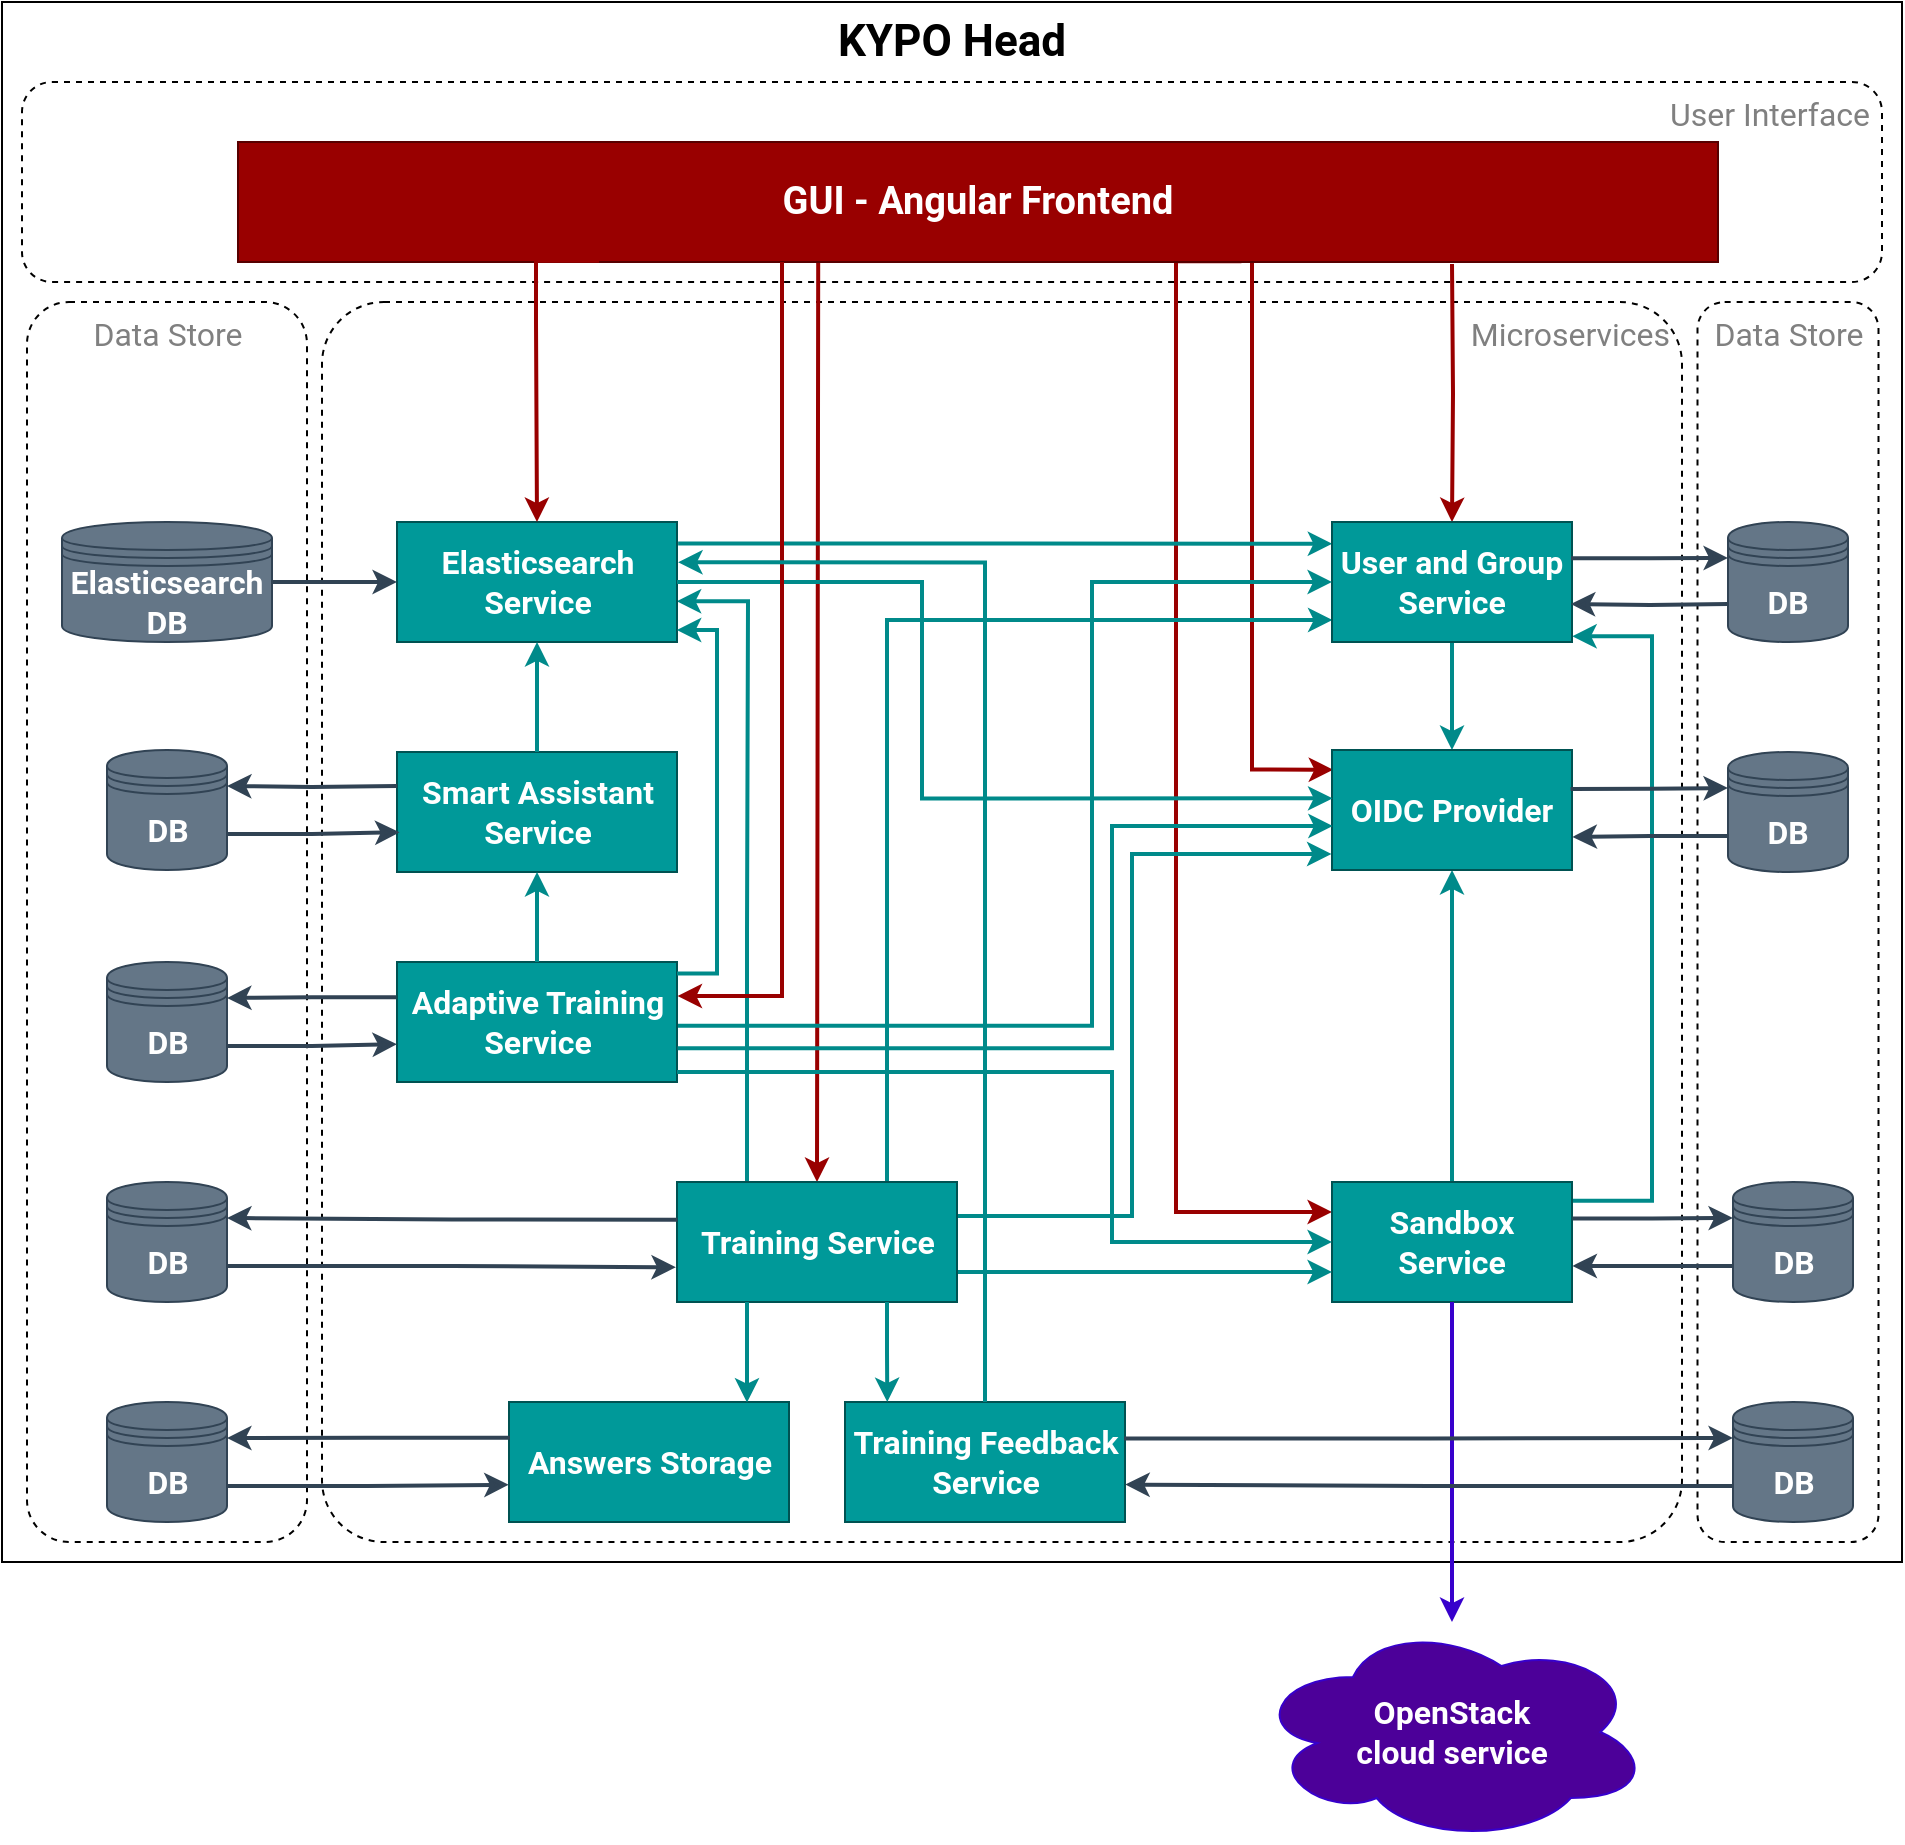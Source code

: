 <mxfile version="15.7.1" type="google"><diagram id="6GXpAA8u6eJJB43v19a7" name="Page-1"><mxGraphModel dx="2370" dy="1432" grid="1" gridSize="10" guides="1" tooltips="1" connect="1" arrows="1" fold="1" page="1" pageScale="1" pageWidth="950" pageHeight="925" math="0" shadow="0"><root><mxCell id="0"/><mxCell id="1" parent="0"/><mxCell id="GRz-62iY1x6O42hcG60q-57" value="&lt;div style=&quot;font-size: 22px&quot; align=&quot;center&quot;&gt;&lt;font data-font-src=&quot;https://fonts.googleapis.com/css?family=Roboto&quot; style=&quot;font-size: 22px&quot; face=&quot;Roboto&quot;&gt;&lt;b&gt;&lt;font style=&quot;font-size: 22px&quot;&gt;KYPO Head&lt;/font&gt;&lt;/b&gt;&lt;/font&gt;&lt;/div&gt;" style="rounded=0;whiteSpace=wrap;html=1;fontSize=14;verticalAlign=top;align=center;" parent="1" vertex="1"><mxGeometry width="950" height="780" as="geometry"/></mxCell><mxCell id="GRz-62iY1x6O42hcG60q-63" value="&lt;font data-font-src=&quot;https://fonts.googleapis.com/css?family=Roboto&quot; style=&quot;font-size: 16px&quot; face=&quot;Roboto&quot;&gt;Microservices&amp;nbsp; &lt;br&gt;&lt;/font&gt;" style="rounded=1;whiteSpace=wrap;html=1;fontSize=14;align=right;dashed=1;verticalAlign=top;fontColor=#808080;perimeterSpacing=0;arcSize=5;" parent="1" vertex="1"><mxGeometry x="160" y="150" width="680" height="620" as="geometry"/></mxCell><mxCell id="GRz-62iY1x6O42hcG60q-59" value="&lt;font data-font-src=&quot;https://fonts.googleapis.com/css?family=Roboto&quot; style=&quot;font-size: 16px&quot; face=&quot;Roboto&quot;&gt;&lt;font style=&quot;font-size: 16px&quot;&gt;User Interface&amp;nbsp; &lt;br&gt;&lt;/font&gt;&lt;/font&gt;" style="rounded=1;whiteSpace=wrap;html=1;dashed=1;fontSize=14;align=right;verticalAlign=top;fontColor=#808080;" parent="1" vertex="1"><mxGeometry x="10" y="40" width="930" height="100" as="geometry"/></mxCell><mxCell id="GRz-62iY1x6O42hcG60q-30" style="rounded=0;orthogonalLoop=1;jettySize=auto;html=1;entryX=0.005;entryY=0.164;entryDx=0;entryDy=0;strokeWidth=2;edgeStyle=orthogonalEdgeStyle;strokeColor=#990000;exitX=0.73;exitY=0.99;exitDx=0;exitDy=0;exitPerimeter=0;entryPerimeter=0;" parent="1" source="GRz-62iY1x6O42hcG60q-1" target="GRz-62iY1x6O42hcG60q-5" edge="1"><mxGeometry relative="1" as="geometry"><mxPoint x="555" y="350" as="sourcePoint"/><Array as="points"><mxPoint x="625" y="384"/></Array></mxGeometry></mxCell><mxCell id="GRz-62iY1x6O42hcG60q-43" style="rounded=0;orthogonalLoop=1;jettySize=auto;html=1;strokeWidth=2;entryX=0.5;entryY=0;entryDx=0;entryDy=0;edgeStyle=orthogonalEdgeStyle;strokeColor=#990000;exitX=0.392;exitY=0.987;exitDx=0;exitDy=0;exitPerimeter=0;" parent="1" source="GRz-62iY1x6O42hcG60q-1" target="GRz-62iY1x6O42hcG60q-4" edge="1"><mxGeometry relative="1" as="geometry"><mxPoint x="285" y="450" as="targetPoint"/><Array as="points"><mxPoint x="408" y="131"/><mxPoint x="408" y="131"/></Array><mxPoint x="255" y="131" as="sourcePoint"/></mxGeometry></mxCell><mxCell id="GRz-62iY1x6O42hcG60q-44" style="rounded=0;orthogonalLoop=1;jettySize=auto;html=1;entryX=0.5;entryY=0;entryDx=0;entryDy=0;strokeWidth=2;edgeStyle=orthogonalEdgeStyle;strokeColor=#990000;" parent="1" target="GRz-62iY1x6O42hcG60q-3" edge="1"><mxGeometry relative="1" as="geometry"><mxPoint x="725" y="131" as="sourcePoint"/><Array as="points"/></mxGeometry></mxCell><mxCell id="GRz-62iY1x6O42hcG60q-45" style="rounded=0;orthogonalLoop=1;jettySize=auto;html=1;exitX=0.678;exitY=0.993;exitDx=0;exitDy=0;entryX=0;entryY=0.25;entryDx=0;entryDy=0;strokeWidth=2;edgeStyle=orthogonalEdgeStyle;strokeColor=#990000;exitPerimeter=0;" parent="1" source="GRz-62iY1x6O42hcG60q-1" target="GRz-62iY1x6O42hcG60q-2" edge="1"><mxGeometry relative="1" as="geometry"><Array as="points"><mxPoint x="587" y="605"/></Array></mxGeometry></mxCell><mxCell id="GRz-62iY1x6O42hcG60q-1" value="&lt;font style=&quot;font-size: 19px&quot; data-font-src=&quot;https://fonts.googleapis.com/css?family=Roboto&quot; face=&quot;Roboto&quot;&gt;GUI - Angular Frontend&lt;/font&gt;" style="rounded=0;whiteSpace=wrap;html=1;fontColor=#ffffff;fontStyle=1;fontSize=14;fillColor=#990000;strokeColor=#570000;" parent="1" vertex="1"><mxGeometry x="118" y="70" width="740" height="60" as="geometry"/></mxCell><mxCell id="GRz-62iY1x6O42hcG60q-35" style="rounded=0;orthogonalLoop=1;jettySize=auto;html=1;entryX=0.5;entryY=1;entryDx=0;entryDy=0;fillColor=#f8cecc;strokeWidth=2;edgeStyle=orthogonalEdgeStyle;exitX=0.5;exitY=0;exitDx=0;exitDy=0;strokeColor=#008A8A;" parent="1" source="GRz-62iY1x6O42hcG60q-2" target="GRz-62iY1x6O42hcG60q-5" edge="1"><mxGeometry relative="1" as="geometry"><mxPoint x="645" y="540" as="sourcePoint"/></mxGeometry></mxCell><mxCell id="GRz-62iY1x6O42hcG60q-39" style="rounded=0;orthogonalLoop=1;jettySize=auto;html=1;exitX=0.992;exitY=0.156;exitDx=0;exitDy=0;entryX=1.001;entryY=0.952;entryDx=0;entryDy=0;fillColor=#f8cecc;strokeWidth=2;edgeStyle=orthogonalEdgeStyle;strokeColor=#008A8A;entryPerimeter=0;exitPerimeter=0;" parent="1" source="GRz-62iY1x6O42hcG60q-2" target="GRz-62iY1x6O42hcG60q-3" edge="1"><mxGeometry relative="1" as="geometry"><Array as="points"><mxPoint x="825" y="599"/><mxPoint x="825" y="317"/></Array></mxGeometry></mxCell><mxCell id="GRz-62iY1x6O42hcG60q-2" value="&lt;div style=&quot;font-size: 16px&quot;&gt;&lt;font data-font-src=&quot;https://fonts.googleapis.com/css?family=Roboto&quot; style=&quot;font-size: 16px&quot; face=&quot;Roboto&quot;&gt;Sandbox Service &lt;br&gt;&lt;/font&gt;&lt;/div&gt;" style="rounded=0;whiteSpace=wrap;html=1;fontColor=#ffffff;fillColor=#009999;strokeColor=#005252;fontStyle=1;fontSize=14;" parent="1" vertex="1"><mxGeometry x="665" y="590" width="120" height="60" as="geometry"/></mxCell><mxCell id="GRz-62iY1x6O42hcG60q-32" style="rounded=0;orthogonalLoop=1;jettySize=auto;html=1;entryX=0.5;entryY=0;entryDx=0;entryDy=0;fillColor=#dae8fc;strokeWidth=2;edgeStyle=orthogonalEdgeStyle;exitX=0.5;exitY=1;exitDx=0;exitDy=0;strokeColor=#008A8A;" parent="1" source="GRz-62iY1x6O42hcG60q-3" target="GRz-62iY1x6O42hcG60q-5" edge="1"><mxGeometry relative="1" as="geometry"/></mxCell><mxCell id="GRz-62iY1x6O42hcG60q-33" style="rounded=0;orthogonalLoop=1;jettySize=auto;html=1;exitX=1;exitY=0.25;exitDx=0;exitDy=0;fillColor=#d5e8d4;strokeWidth=2;strokeColor=#008A8A;edgeStyle=orthogonalEdgeStyle;entryX=-0.002;entryY=0.833;entryDx=0;entryDy=0;entryPerimeter=0;" parent="1" edge="1"><mxGeometry relative="1" as="geometry"><mxPoint x="422.5" y="607.02" as="sourcePoint"/><mxPoint x="664.76" y="426" as="targetPoint"/><Array as="points"><mxPoint x="565" y="607.02"/><mxPoint x="565" y="426.02"/></Array></mxGeometry></mxCell><mxCell id="GRz-62iY1x6O42hcG60q-38" style="rounded=0;orthogonalLoop=1;jettySize=auto;html=1;exitX=0.75;exitY=0;exitDx=0;exitDy=0;entryX=0.002;entryY=0.817;entryDx=0;entryDy=0;fillColor=#d5e8d4;strokeWidth=2;strokeColor=#008A8A;edgeStyle=orthogonalEdgeStyle;entryPerimeter=0;" parent="1" source="GRz-62iY1x6O42hcG60q-4" target="GRz-62iY1x6O42hcG60q-3" edge="1"><mxGeometry relative="1" as="geometry"><mxPoint x="325" y="610" as="targetPoint"/></mxGeometry></mxCell><mxCell id="HkynMAGGxjr7ppfD1NHc-2" style="rounded=0;orthogonalLoop=1;jettySize=auto;html=1;exitX=1;exitY=0.75;exitDx=0;exitDy=0;strokeWidth=2;strokeColor=#008A8A;entryX=0;entryY=0.75;entryDx=0;entryDy=0;edgeStyle=orthogonalEdgeStyle;" parent="1" source="GRz-62iY1x6O42hcG60q-4" target="GRz-62iY1x6O42hcG60q-2" edge="1"><mxGeometry relative="1" as="geometry"><mxPoint x="665" y="580" as="targetPoint"/></mxGeometry></mxCell><mxCell id="HkynMAGGxjr7ppfD1NHc-4" style="edgeStyle=orthogonalEdgeStyle;rounded=0;orthogonalLoop=1;jettySize=auto;html=1;exitX=0.25;exitY=0;exitDx=0;exitDy=0;entryX=0.999;entryY=0.66;entryDx=0;entryDy=0;strokeColor=#008A8A;strokeWidth=2;entryPerimeter=0;" parent="1" source="GRz-62iY1x6O42hcG60q-4" target="GRz-62iY1x6O42hcG60q-8" edge="1"><mxGeometry relative="1" as="geometry"><Array as="points"><mxPoint x="373" y="465"/><mxPoint x="373" y="300"/></Array></mxGeometry></mxCell><mxCell id="GRz-62iY1x6O42hcG60q-4" value="&lt;font data-font-src=&quot;https://fonts.googleapis.com/css?family=Roboto&quot; style=&quot;font-size: 16px&quot; face=&quot;Roboto&quot;&gt;Training Service&lt;/font&gt;" style="rounded=0;whiteSpace=wrap;html=1;fontColor=#ffffff;fillColor=#009999;strokeColor=#005252;fontStyle=1;fontSize=14;" parent="1" vertex="1"><mxGeometry x="337.5" y="590" width="140" height="60" as="geometry"/></mxCell><mxCell id="GRz-62iY1x6O42hcG60q-5" value="&lt;font style=&quot;font-size: 16px&quot;&gt;&lt;b&gt;&lt;font data-font-src=&quot;https://fonts.googleapis.com/css?family=Roboto&quot; style=&quot;font-size: 16px&quot; face=&quot;Roboto&quot;&gt;OIDC Provider&lt;/font&gt;&lt;/b&gt;&lt;/font&gt;" style="rounded=0;whiteSpace=wrap;html=1;fontColor=#ffffff;fillColor=#009999;strokeColor=#005252;fontStyle=1;fontSize=14;" parent="1" vertex="1"><mxGeometry x="665" y="374" width="120" height="60" as="geometry"/></mxCell><mxCell id="GRz-62iY1x6O42hcG60q-6" value="&lt;font data-font-src=&quot;https://fonts.googleapis.com/css?family=Roboto&quot; style=&quot;font-size: 16px&quot; face=&quot;Roboto&quot;&gt;OpenStack &lt;br&gt;cloud service&lt;/font&gt;" style="ellipse;shape=cloud;whiteSpace=wrap;html=1;strokeColor=#3700CC;fontColor=#ffffff;fillColor=#4C0099;fontStyle=1;fontSize=14;" parent="1" vertex="1"><mxGeometry x="626" y="810" width="198" height="110" as="geometry"/></mxCell><mxCell id="GRz-62iY1x6O42hcG60q-37" style="rounded=0;orthogonalLoop=1;jettySize=auto;html=1;exitX=1.004;exitY=0.179;exitDx=0;exitDy=0;entryX=0.001;entryY=0.182;entryDx=0;entryDy=0;fillColor=#e1d5e7;strokeWidth=2;edgeStyle=orthogonalEdgeStyle;strokeColor=#008A8A;exitPerimeter=0;entryPerimeter=0;" parent="1" source="GRz-62iY1x6O42hcG60q-8" target="GRz-62iY1x6O42hcG60q-3" edge="1"><mxGeometry relative="1" as="geometry"><Array as="points"/></mxGeometry></mxCell><mxCell id="GRz-62iY1x6O42hcG60q-8" value="&lt;font data-font-src=&quot;https://fonts.googleapis.com/css?family=Roboto&quot; style=&quot;font-size: 16px&quot; face=&quot;Roboto&quot;&gt;Elasticsearch Service&lt;/font&gt;" style="rounded=0;whiteSpace=wrap;html=1;fontColor=#ffffff;fillColor=#009999;strokeColor=#005252;fontStyle=1;fontSize=14;" parent="1" vertex="1"><mxGeometry x="197.5" y="260" width="140" height="60" as="geometry"/></mxCell><mxCell id="GRz-62iY1x6O42hcG60q-40" style="rounded=0;orthogonalLoop=1;jettySize=auto;html=1;entryX=0.5;entryY=0;entryDx=0;entryDy=0;strokeWidth=2;edgeStyle=orthogonalEdgeStyle;strokeColor=#990000;exitX=0.244;exitY=0.99;exitDx=0;exitDy=0;exitPerimeter=0;" parent="1" source="GRz-62iY1x6O42hcG60q-1" target="GRz-62iY1x6O42hcG60q-8" edge="1"><mxGeometry relative="1" as="geometry"><Array as="points"><mxPoint x="267" y="129"/><mxPoint x="267" y="160"/><mxPoint x="268" y="160"/></Array><mxPoint x="213" y="131" as="sourcePoint"/></mxGeometry></mxCell><mxCell id="GRz-62iY1x6O42hcG60q-3" value="&lt;div style=&quot;font-size: 16px&quot;&gt;&lt;font style=&quot;font-size: 16px&quot;&gt;&lt;b&gt;&lt;font data-font-src=&quot;https://fonts.googleapis.com/css?family=Roboto&quot; style=&quot;font-size: 16px&quot; face=&quot;Roboto&quot;&gt;User and Group Service&lt;/font&gt;&lt;/b&gt;&lt;/font&gt;&lt;/div&gt;" style="rounded=0;whiteSpace=wrap;html=1;fontColor=#ffffff;fillColor=#009999;strokeColor=#005252;fontStyle=1;fontSize=14;" parent="1" vertex="1"><mxGeometry x="665" y="260" width="120" height="60" as="geometry"/></mxCell><mxCell id="HkynMAGGxjr7ppfD1NHc-1" style="rounded=0;orthogonalLoop=1;jettySize=auto;html=1;entryX=0.002;entryY=0.403;entryDx=0;entryDy=0;fillColor=#e1d5e7;strokeWidth=2;exitX=1;exitY=0.5;exitDx=0;exitDy=0;strokeColor=#008A8A;edgeStyle=orthogonalEdgeStyle;entryPerimeter=0;" parent="1" source="GRz-62iY1x6O42hcG60q-8" target="GRz-62iY1x6O42hcG60q-5" edge="1"><mxGeometry relative="1" as="geometry"><mxPoint x="95" y="580" as="sourcePoint"/><Array as="points"><mxPoint x="460" y="290"/><mxPoint x="460" y="398"/></Array><mxPoint x="475" y="455" as="targetPoint"/></mxGeometry></mxCell><mxCell id="3AxKkG51yUil5tkU_K0N-11" style="rounded=0;orthogonalLoop=1;jettySize=auto;html=1;exitX=1.001;exitY=0.481;exitDx=0;exitDy=0;entryX=0;entryY=0.5;entryDx=0;entryDy=0;strokeColor=#008A8A;strokeWidth=2;edgeStyle=orthogonalEdgeStyle;exitPerimeter=0;" parent="1" target="GRz-62iY1x6O42hcG60q-3" edge="1"><mxGeometry relative="1" as="geometry"><mxPoint x="283.0" y="511.86" as="sourcePoint"/><mxPoint x="665.36" y="293.0" as="targetPoint"/><Array as="points"><mxPoint x="545" y="512"/><mxPoint x="545" y="290"/></Array></mxGeometry></mxCell><mxCell id="3AxKkG51yUil5tkU_K0N-1" value="&lt;font data-font-src=&quot;https://fonts.googleapis.com/css?family=Roboto&quot; style=&quot;font-size: 16px&quot; face=&quot;Roboto&quot;&gt;Adaptive Training Service&lt;/font&gt;" style="rounded=0;whiteSpace=wrap;html=1;fontColor=#ffffff;fillColor=#009999;strokeColor=#005252;fontStyle=1;fontSize=14;" parent="1" vertex="1"><mxGeometry x="197.5" y="480" width="140" height="60" as="geometry"/></mxCell><mxCell id="3AxKkG51yUil5tkU_K0N-2" value="&lt;font data-font-src=&quot;https://fonts.googleapis.com/css?family=Roboto&quot; style=&quot;font-size: 16px&quot; face=&quot;Roboto&quot;&gt;Smart Assistant Service&lt;/font&gt;" style="rounded=0;whiteSpace=wrap;html=1;fontColor=#ffffff;fillColor=#009999;strokeColor=#005252;fontStyle=1;fontSize=14;" parent="1" vertex="1"><mxGeometry x="197.5" y="375" width="140" height="60" as="geometry"/></mxCell><mxCell id="3AxKkG51yUil5tkU_K0N-12" style="rounded=0;orthogonalLoop=1;jettySize=auto;html=1;exitX=1;exitY=0.917;exitDx=0;exitDy=0;strokeColor=#008A8A;strokeWidth=2;entryX=0;entryY=0.5;entryDx=0;entryDy=0;exitPerimeter=0;edgeStyle=orthogonalEdgeStyle;" parent="1" source="3AxKkG51yUil5tkU_K0N-1" target="GRz-62iY1x6O42hcG60q-2" edge="1"><mxGeometry relative="1" as="geometry"><mxPoint x="215" y="525" as="sourcePoint"/><mxPoint x="666" y="610" as="targetPoint"/><Array as="points"><mxPoint x="555" y="535"/><mxPoint x="555" y="620"/></Array></mxGeometry></mxCell><mxCell id="3AxKkG51yUil5tkU_K0N-13" style="edgeStyle=orthogonalEdgeStyle;rounded=0;orthogonalLoop=1;jettySize=auto;html=1;entryX=0.5;entryY=1;entryDx=0;entryDy=0;strokeColor=#008A8A;strokeWidth=2;exitX=0.5;exitY=0;exitDx=0;exitDy=0;" parent="1" source="3AxKkG51yUil5tkU_K0N-1" target="3AxKkG51yUil5tkU_K0N-2" edge="1"><mxGeometry relative="1" as="geometry"><mxPoint x="262.5" y="480" as="sourcePoint"/><mxPoint x="274.5" y="511" as="targetPoint"/></mxGeometry></mxCell><mxCell id="3AxKkG51yUil5tkU_K0N-14" style="edgeStyle=orthogonalEdgeStyle;rounded=0;orthogonalLoop=1;jettySize=auto;html=1;exitX=1;exitY=0.095;exitDx=0;exitDy=0;strokeColor=#008A8A;strokeWidth=2;entryX=0.999;entryY=0.892;entryDx=0;entryDy=0;entryPerimeter=0;exitPerimeter=0;" parent="1" source="3AxKkG51yUil5tkU_K0N-1" target="GRz-62iY1x6O42hcG60q-8" edge="1"><mxGeometry relative="1" as="geometry"><mxPoint x="424.5" y="496" as="sourcePoint"/><mxPoint x="322.5" y="330" as="targetPoint"/><Array as="points"><mxPoint x="357.5" y="486"/><mxPoint x="357.5" y="314"/><mxPoint x="337.5" y="314"/></Array></mxGeometry></mxCell><mxCell id="3AxKkG51yUil5tkU_K0N-15" value="&lt;font data-font-src=&quot;https://fonts.googleapis.com/css?family=Roboto&quot; style=&quot;font-size: 16px&quot; face=&quot;Roboto&quot;&gt;Data Store&lt;/font&gt;" style="rounded=1;whiteSpace=wrap;html=1;dashed=1;fontSize=14;align=center;verticalAlign=top;fontColor=#808080;arcSize=15;" parent="1" vertex="1"><mxGeometry x="847.75" y="150" width="90.5" height="620" as="geometry"/></mxCell><mxCell id="GRz-62iY1x6O42hcG60q-15" value="&lt;font data-font-src=&quot;https://fonts.googleapis.com/css?family=Roboto&quot; style=&quot;font-size: 16px&quot; face=&quot;Roboto&quot;&gt;DB&lt;/font&gt;" style="shape=datastore;whiteSpace=wrap;html=1;fillColor=#647687;strokeColor=#314354;fontColor=#ffffff;fontStyle=1;fontSize=14;" parent="1" vertex="1"><mxGeometry x="865.5" y="590" width="60" height="60" as="geometry"/></mxCell><mxCell id="GRz-62iY1x6O42hcG60q-20" style="edgeStyle=orthogonalEdgeStyle;rounded=0;orthogonalLoop=1;jettySize=auto;html=1;fillColor=#f8cecc;strokeWidth=2;entryX=0;entryY=0.3;entryDx=0;entryDy=0;strokeColor=#314354;exitX=1.002;exitY=0.304;exitDx=0;exitDy=0;exitPerimeter=0;" parent="1" source="GRz-62iY1x6O42hcG60q-2" target="GRz-62iY1x6O42hcG60q-15" edge="1"><mxGeometry relative="1" as="geometry"><mxPoint x="784" y="523" as="sourcePoint"/><mxPoint x="695" y="709" as="targetPoint"/></mxGeometry></mxCell><mxCell id="GRz-62iY1x6O42hcG60q-49" style="edgeStyle=orthogonalEdgeStyle;rounded=0;orthogonalLoop=1;jettySize=auto;html=1;entryX=1.002;entryY=0.699;entryDx=0;entryDy=0;fillColor=#f8cecc;strokeWidth=2;entryPerimeter=0;strokeColor=#314354;exitX=0;exitY=0.7;exitDx=0;exitDy=0;" parent="1" source="GRz-62iY1x6O42hcG60q-15" target="GRz-62iY1x6O42hcG60q-2" edge="1"><mxGeometry relative="1" as="geometry"><mxPoint x="690" y="721" as="sourcePoint"/><mxPoint x="704.98" y="480.72" as="targetPoint"/></mxGeometry></mxCell><mxCell id="GRz-62iY1x6O42hcG60q-18" value="&lt;font data-font-src=&quot;https://fonts.googleapis.com/css?family=Roboto&quot; style=&quot;font-size: 16px&quot; face=&quot;Roboto&quot;&gt;DB&lt;/font&gt;" style="shape=datastore;whiteSpace=wrap;html=1;fillColor=#647687;strokeColor=#314354;fontColor=#ffffff;fontStyle=1;fontSize=14;" parent="1" vertex="1"><mxGeometry x="863" y="375" width="60" height="60" as="geometry"/></mxCell><mxCell id="GRz-62iY1x6O42hcG60q-29" style="edgeStyle=orthogonalEdgeStyle;rounded=0;orthogonalLoop=1;jettySize=auto;html=1;fillColor=#fff2cc;strokeWidth=2;entryX=0;entryY=0.3;entryDx=0;entryDy=0;strokeColor=#314354;exitX=0.994;exitY=0.324;exitDx=0;exitDy=0;exitPerimeter=0;" parent="1" source="GRz-62iY1x6O42hcG60q-5" target="GRz-62iY1x6O42hcG60q-18" edge="1"><mxGeometry relative="1" as="geometry"><mxPoint x="545" y="440" as="sourcePoint"/></mxGeometry></mxCell><mxCell id="GRz-62iY1x6O42hcG60q-46" style="edgeStyle=orthogonalEdgeStyle;rounded=0;orthogonalLoop=1;jettySize=auto;html=1;exitX=0;exitY=0.7;exitDx=0;exitDy=0;entryX=1.002;entryY=0.724;entryDx=0;entryDy=0;strokeWidth=2;fillColor=#fff2cc;strokeColor=#314354;entryPerimeter=0;" parent="1" source="GRz-62iY1x6O42hcG60q-18" target="GRz-62iY1x6O42hcG60q-5" edge="1"><mxGeometry relative="1" as="geometry"/></mxCell><mxCell id="3AxKkG51yUil5tkU_K0N-16" style="edgeStyle=orthogonalEdgeStyle;rounded=0;orthogonalLoop=1;jettySize=auto;html=1;exitX=0.5;exitY=0;exitDx=0;exitDy=0;entryX=0.5;entryY=1;entryDx=0;entryDy=0;strokeColor=#008A8A;strokeWidth=2;" parent="1" source="3AxKkG51yUil5tkU_K0N-2" target="GRz-62iY1x6O42hcG60q-8" edge="1"><mxGeometry relative="1" as="geometry"><mxPoint x="424.5" y="596" as="sourcePoint"/><mxPoint x="384.5" y="626" as="targetPoint"/></mxGeometry></mxCell><mxCell id="GRz-62iY1x6O42hcG60q-17" value="&lt;font data-font-src=&quot;https://fonts.googleapis.com/css?family=Roboto&quot; style=&quot;font-size: 16px&quot; face=&quot;Roboto&quot;&gt;DB&lt;/font&gt;" style="shape=datastore;whiteSpace=wrap;html=1;fillColor=#647687;strokeColor=#314354;fontColor=#ffffff;fontStyle=1;fontSize=14;" parent="1" vertex="1"><mxGeometry x="863" y="260" width="60" height="60" as="geometry"/></mxCell><mxCell id="GRz-62iY1x6O42hcG60q-50" style="edgeStyle=orthogonalEdgeStyle;rounded=0;orthogonalLoop=1;jettySize=auto;html=1;fillColor=#dae8fc;strokeWidth=2;entryX=0.995;entryY=0.683;entryDx=0;entryDy=0;strokeColor=#314354;entryPerimeter=0;" parent="1" target="GRz-62iY1x6O42hcG60q-3" edge="1"><mxGeometry relative="1" as="geometry"><mxPoint x="863" y="301" as="sourcePoint"/><mxPoint x="335" y="450" as="targetPoint"/></mxGeometry></mxCell><mxCell id="GRz-62iY1x6O42hcG60q-21" style="edgeStyle=orthogonalEdgeStyle;rounded=0;orthogonalLoop=1;jettySize=auto;html=1;exitX=0.996;exitY=0.302;exitDx=0;exitDy=0;fillColor=#dae8fc;strokeWidth=2;entryX=0;entryY=0.3;entryDx=0;entryDy=0;strokeColor=#314354;exitPerimeter=0;" parent="1" source="GRz-62iY1x6O42hcG60q-3" target="GRz-62iY1x6O42hcG60q-17" edge="1"><mxGeometry relative="1" as="geometry"/></mxCell><mxCell id="3AxKkG51yUil5tkU_K0N-17" style="rounded=0;orthogonalLoop=1;jettySize=auto;html=1;exitX=1.002;exitY=0.719;exitDx=0;exitDy=0;strokeColor=#008A8A;strokeWidth=2;entryX=0.003;entryY=0.629;entryDx=0;entryDy=0;edgeStyle=orthogonalEdgeStyle;entryPerimeter=0;exitPerimeter=0;" parent="1" source="3AxKkG51yUil5tkU_K0N-1" target="GRz-62iY1x6O42hcG60q-5" edge="1"><mxGeometry relative="1" as="geometry"><mxPoint x="245" y="635" as="sourcePoint"/><mxPoint x="675" y="634.375" as="targetPoint"/><Array as="points"><mxPoint x="555" y="523"/><mxPoint x="555" y="412"/><mxPoint x="665" y="412"/></Array></mxGeometry></mxCell><mxCell id="3AxKkG51yUil5tkU_K0N-18" value="&lt;div align=&quot;center&quot;&gt;&lt;font data-font-src=&quot;https://fonts.googleapis.com/css?family=Roboto&quot; style=&quot;font-size: 16px&quot; face=&quot;Roboto&quot;&gt;Data Store&lt;/font&gt;&lt;/div&gt;" style="rounded=1;whiteSpace=wrap;html=1;dashed=1;fontSize=14;align=center;verticalAlign=top;fontColor=#808080;arcSize=15;" parent="1" vertex="1"><mxGeometry x="12.5" y="150" width="140" height="620" as="geometry"/></mxCell><mxCell id="HkynMAGGxjr7ppfD1NHc-6" value="&lt;font style=&quot;font-size: 16px&quot; data-font-src=&quot;https://fonts.googleapis.com/css?family=Roboto&quot; face=&quot;Roboto&quot;&gt;Elasticsearch DB&lt;/font&gt;" style="shape=datastore;whiteSpace=wrap;html=1;fillColor=#647687;strokeColor=#314354;fontColor=#ffffff;fontStyle=1;fontSize=14;" parent="1" vertex="1"><mxGeometry x="30" y="260" width="105" height="60" as="geometry"/></mxCell><mxCell id="HkynMAGGxjr7ppfD1NHc-9" style="edgeStyle=orthogonalEdgeStyle;rounded=0;orthogonalLoop=1;jettySize=auto;html=1;exitX=1;exitY=0.5;exitDx=0;exitDy=0;entryX=0;entryY=0.5;entryDx=0;entryDy=0;strokeWidth=2;fontColor=#333333;strokeColor=#314354;" parent="1" source="HkynMAGGxjr7ppfD1NHc-6" target="GRz-62iY1x6O42hcG60q-8" edge="1"><mxGeometry relative="1" as="geometry"/></mxCell><mxCell id="3AxKkG51yUil5tkU_K0N-6" value="&lt;font data-font-src=&quot;https://fonts.googleapis.com/css?family=Roboto&quot; style=&quot;font-size: 16px&quot; face=&quot;Roboto&quot;&gt;DB&lt;/font&gt;" style="shape=datastore;whiteSpace=wrap;html=1;fillColor=#647687;strokeColor=#314354;fontColor=#ffffff;fontStyle=1;fontSize=14;" parent="1" vertex="1"><mxGeometry x="52.5" y="374" width="60" height="60" as="geometry"/></mxCell><mxCell id="3AxKkG51yUil5tkU_K0N-5" style="edgeStyle=orthogonalEdgeStyle;rounded=0;orthogonalLoop=1;jettySize=auto;html=1;fillColor=#d5e8d4;strokeWidth=2;entryX=1;entryY=0.3;entryDx=0;entryDy=0;strokeColor=#314354;" parent="1" target="3AxKkG51yUil5tkU_K0N-6" edge="1"><mxGeometry relative="1" as="geometry"><mxPoint x="197.5" y="392" as="sourcePoint"/></mxGeometry></mxCell><mxCell id="3AxKkG51yUil5tkU_K0N-7" style="edgeStyle=orthogonalEdgeStyle;rounded=0;orthogonalLoop=1;jettySize=auto;html=1;exitX=1;exitY=0.7;exitDx=0;exitDy=0;fillColor=#d5e8d4;strokeWidth=2;entryX=0.009;entryY=0.669;entryDx=0;entryDy=0;strokeColor=#314354;entryPerimeter=0;" parent="1" source="3AxKkG51yUil5tkU_K0N-6" target="3AxKkG51yUil5tkU_K0N-2" edge="1"><mxGeometry relative="1" as="geometry"><mxPoint x="364.5" y="235" as="sourcePoint"/><mxPoint x="384.22" y="434.64" as="targetPoint"/></mxGeometry></mxCell><mxCell id="3AxKkG51yUil5tkU_K0N-9" value="&lt;font data-font-src=&quot;https://fonts.googleapis.com/css?family=Roboto&quot; style=&quot;font-size: 16px&quot; face=&quot;Roboto&quot;&gt;DB&lt;/font&gt;" style="shape=datastore;whiteSpace=wrap;html=1;fillColor=#647687;strokeColor=#314354;fontColor=#ffffff;fontStyle=1;fontSize=14;" parent="1" vertex="1"><mxGeometry x="52.5" y="480" width="60" height="60" as="geometry"/></mxCell><mxCell id="3AxKkG51yUil5tkU_K0N-10" style="edgeStyle=orthogonalEdgeStyle;rounded=0;orthogonalLoop=1;jettySize=auto;html=1;exitX=1;exitY=0.7;exitDx=0;exitDy=0;fillColor=#d5e8d4;strokeWidth=2;strokeColor=#314354;entryX=0;entryY=0.685;entryDx=0;entryDy=0;entryPerimeter=0;" parent="1" source="3AxKkG51yUil5tkU_K0N-9" target="3AxKkG51yUil5tkU_K0N-1" edge="1"><mxGeometry relative="1" as="geometry"><mxPoint x="474.5" y="441" as="sourcePoint"/><mxPoint x="292.5" y="530" as="targetPoint"/></mxGeometry></mxCell><mxCell id="3AxKkG51yUil5tkU_K0N-8" style="edgeStyle=orthogonalEdgeStyle;rounded=0;orthogonalLoop=1;jettySize=auto;html=1;fillColor=#d5e8d4;strokeWidth=2;entryX=1;entryY=0.3;entryDx=0;entryDy=0;strokeColor=#314354;exitX=-0.002;exitY=0.294;exitDx=0;exitDy=0;exitPerimeter=0;" parent="1" source="3AxKkG51yUil5tkU_K0N-1" target="3AxKkG51yUil5tkU_K0N-9" edge="1"><mxGeometry relative="1" as="geometry"><mxPoint x="282.5" y="498" as="sourcePoint"/></mxGeometry></mxCell><mxCell id="GRz-62iY1x6O42hcG60q-16" value="&lt;font data-font-src=&quot;https://fonts.googleapis.com/css?family=Roboto&quot; style=&quot;font-size: 16px&quot; face=&quot;Roboto&quot;&gt;DB&lt;/font&gt;" style="shape=datastore;whiteSpace=wrap;html=1;fillColor=#647687;strokeColor=#314354;fontColor=#ffffff;fontStyle=1;fontSize=14;" parent="1" vertex="1"><mxGeometry x="52.5" y="590" width="60" height="60" as="geometry"/></mxCell><mxCell id="GRz-62iY1x6O42hcG60q-51" style="edgeStyle=orthogonalEdgeStyle;rounded=0;orthogonalLoop=1;jettySize=auto;html=1;exitX=1;exitY=0.7;exitDx=0;exitDy=0;fillColor=#d5e8d4;strokeWidth=2;entryX=-0.004;entryY=0.711;entryDx=0;entryDy=0;strokeColor=#314354;entryPerimeter=0;" parent="1" source="GRz-62iY1x6O42hcG60q-16" target="GRz-62iY1x6O42hcG60q-4" edge="1"><mxGeometry relative="1" as="geometry"><mxPoint x="604.5" y="631" as="sourcePoint"/><mxPoint x="664.5" y="661" as="targetPoint"/></mxGeometry></mxCell><mxCell id="GRz-62iY1x6O42hcG60q-23" style="edgeStyle=orthogonalEdgeStyle;rounded=0;orthogonalLoop=1;jettySize=auto;html=1;exitX=0.001;exitY=0.314;exitDx=0;exitDy=0;fillColor=#d5e8d4;strokeWidth=2;entryX=1;entryY=0.3;entryDx=0;entryDy=0;strokeColor=#314354;exitPerimeter=0;" parent="1" source="GRz-62iY1x6O42hcG60q-4" target="GRz-62iY1x6O42hcG60q-16" edge="1"><mxGeometry relative="1" as="geometry"/></mxCell><mxCell id="3AxKkG51yUil5tkU_K0N-27" style="rounded=0;orthogonalLoop=1;jettySize=auto;html=1;strokeWidth=2;entryX=1.002;entryY=0.284;entryDx=0;entryDy=0;edgeStyle=orthogonalEdgeStyle;strokeColor=#990000;entryPerimeter=0;" parent="1" target="3AxKkG51yUil5tkU_K0N-1" edge="1"><mxGeometry relative="1" as="geometry"><mxPoint x="362.5" y="600" as="targetPoint"/><Array as="points"><mxPoint x="390" y="130"/><mxPoint x="390" y="497"/></Array><mxPoint x="390" y="130" as="sourcePoint"/></mxGeometry></mxCell><mxCell id="GRz-62iY1x6O42hcG60q-27" style="edgeStyle=orthogonalEdgeStyle;rounded=0;orthogonalLoop=1;jettySize=auto;html=1;exitX=0.5;exitY=1;exitDx=0;exitDy=0;fillColor=#6a00ff;strokeWidth=2;strokeColor=#3700CC;" parent="1" source="GRz-62iY1x6O42hcG60q-2" target="GRz-62iY1x6O42hcG60q-6" edge="1"><mxGeometry relative="1" as="geometry"><mxPoint x="855" y="690" as="sourcePoint"/></mxGeometry></mxCell><mxCell id="tDXyJfuTV1pfPhOQYz-4-4" value="&lt;font data-font-src=&quot;https://fonts.googleapis.com/css?family=Roboto&quot; style=&quot;font-size: 16px&quot; face=&quot;Roboto&quot;&gt;Training Feedback Service&lt;/font&gt;" style="rounded=0;whiteSpace=wrap;html=1;fontColor=#ffffff;fillColor=#009999;strokeColor=#005252;fontStyle=1;fontSize=14;" vertex="1" parent="1"><mxGeometry x="421.5" y="700" width="140" height="60" as="geometry"/></mxCell><mxCell id="tDXyJfuTV1pfPhOQYz-4-5" value="&lt;font data-font-src=&quot;https://fonts.googleapis.com/css?family=Roboto&quot; style=&quot;font-size: 16px&quot; face=&quot;Roboto&quot;&gt;Answers Storage&lt;/font&gt;" style="rounded=0;whiteSpace=wrap;html=1;fontColor=#ffffff;fillColor=#009999;strokeColor=#005252;fontStyle=1;fontSize=14;" vertex="1" parent="1"><mxGeometry x="253.5" y="700" width="140" height="60" as="geometry"/></mxCell><mxCell id="tDXyJfuTV1pfPhOQYz-4-6" value="&lt;font data-font-src=&quot;https://fonts.googleapis.com/css?family=Roboto&quot; style=&quot;font-size: 16px&quot; face=&quot;Roboto&quot;&gt;DB&lt;/font&gt;" style="shape=datastore;whiteSpace=wrap;html=1;fillColor=#647687;strokeColor=#314354;fontColor=#ffffff;fontStyle=1;fontSize=14;" vertex="1" parent="1"><mxGeometry x="52.5" y="700" width="60" height="60" as="geometry"/></mxCell><mxCell id="tDXyJfuTV1pfPhOQYz-4-7" style="edgeStyle=orthogonalEdgeStyle;rounded=0;orthogonalLoop=1;jettySize=auto;html=1;exitX=1;exitY=0.7;exitDx=0;exitDy=0;fillColor=#d5e8d4;strokeWidth=2;strokeColor=#314354;entryX=-0.001;entryY=0.69;entryDx=0;entryDy=0;entryPerimeter=0;" edge="1" parent="1" source="tDXyJfuTV1pfPhOQYz-4-6" target="tDXyJfuTV1pfPhOQYz-4-5"><mxGeometry relative="1" as="geometry"><mxPoint x="122.5" y="642" as="sourcePoint"/><mxPoint x="346.94" y="642.66" as="targetPoint"/></mxGeometry></mxCell><mxCell id="tDXyJfuTV1pfPhOQYz-4-8" style="edgeStyle=orthogonalEdgeStyle;rounded=0;orthogonalLoop=1;jettySize=auto;html=1;exitX=0.003;exitY=0.298;exitDx=0;exitDy=0;fillColor=#d5e8d4;strokeWidth=2;entryX=1;entryY=0.3;entryDx=0;entryDy=0;strokeColor=#314354;exitPerimeter=0;" edge="1" parent="1" source="tDXyJfuTV1pfPhOQYz-4-5" target="tDXyJfuTV1pfPhOQYz-4-6"><mxGeometry relative="1" as="geometry"><mxPoint x="347.64" y="618.84" as="sourcePoint"/><mxPoint x="122.5" y="618" as="targetPoint"/></mxGeometry></mxCell><mxCell id="tDXyJfuTV1pfPhOQYz-4-9" value="&lt;font data-font-src=&quot;https://fonts.googleapis.com/css?family=Roboto&quot; style=&quot;font-size: 16px&quot; face=&quot;Roboto&quot;&gt;DB&lt;/font&gt;" style="shape=datastore;whiteSpace=wrap;html=1;fillColor=#647687;strokeColor=#314354;fontColor=#ffffff;fontStyle=1;fontSize=14;" vertex="1" parent="1"><mxGeometry x="865.5" y="700" width="60" height="60" as="geometry"/></mxCell><mxCell id="tDXyJfuTV1pfPhOQYz-4-10" style="edgeStyle=orthogonalEdgeStyle;rounded=0;orthogonalLoop=1;jettySize=auto;html=1;entryX=1.001;entryY=0.688;entryDx=0;entryDy=0;fillColor=#f8cecc;strokeWidth=2;strokeColor=#314354;exitX=0;exitY=0.7;exitDx=0;exitDy=0;entryPerimeter=0;" edge="1" parent="1" source="tDXyJfuTV1pfPhOQYz-4-9" target="tDXyJfuTV1pfPhOQYz-4-4"><mxGeometry relative="1" as="geometry"><mxPoint x="875.5" y="642" as="sourcePoint"/><mxPoint x="795.24" y="641.94" as="targetPoint"/></mxGeometry></mxCell><mxCell id="tDXyJfuTV1pfPhOQYz-4-11" style="edgeStyle=orthogonalEdgeStyle;rounded=0;orthogonalLoop=1;jettySize=auto;html=1;fillColor=#f8cecc;strokeWidth=2;entryX=0;entryY=0.3;entryDx=0;entryDy=0;strokeColor=#314354;exitX=0.997;exitY=0.304;exitDx=0;exitDy=0;exitPerimeter=0;" edge="1" parent="1" source="tDXyJfuTV1pfPhOQYz-4-4" target="tDXyJfuTV1pfPhOQYz-4-9"><mxGeometry relative="1" as="geometry"><mxPoint x="795.24" y="618.24" as="sourcePoint"/><mxPoint x="875.5" y="618.0" as="targetPoint"/></mxGeometry></mxCell><mxCell id="tDXyJfuTV1pfPhOQYz-4-12" style="edgeStyle=orthogonalEdgeStyle;rounded=0;orthogonalLoop=1;jettySize=auto;html=1;strokeColor=#008A8A;strokeWidth=2;exitX=0.25;exitY=1;exitDx=0;exitDy=0;entryX=0.85;entryY=0.005;entryDx=0;entryDy=0;entryPerimeter=0;" edge="1" parent="1" source="GRz-62iY1x6O42hcG60q-4" target="tDXyJfuTV1pfPhOQYz-4-5"><mxGeometry relative="1" as="geometry"><mxPoint x="277.5" y="490" as="sourcePoint"/><mxPoint x="373" y="700" as="targetPoint"/></mxGeometry></mxCell><mxCell id="tDXyJfuTV1pfPhOQYz-4-13" style="edgeStyle=orthogonalEdgeStyle;rounded=0;orthogonalLoop=1;jettySize=auto;html=1;strokeColor=#008A8A;strokeWidth=2;exitX=0.75;exitY=1;exitDx=0;exitDy=0;entryX=0.151;entryY=0.001;entryDx=0;entryDy=0;entryPerimeter=0;" edge="1" parent="1" source="GRz-62iY1x6O42hcG60q-4" target="tDXyJfuTV1pfPhOQYz-4-4"><mxGeometry relative="1" as="geometry"><mxPoint x="382.5" y="660" as="sourcePoint"/><mxPoint x="382.5" y="710.3" as="targetPoint"/></mxGeometry></mxCell><mxCell id="tDXyJfuTV1pfPhOQYz-4-14" style="rounded=0;orthogonalLoop=1;jettySize=auto;html=1;exitX=0.5;exitY=0;exitDx=0;exitDy=0;entryX=1.004;entryY=0.336;entryDx=0;entryDy=0;fillColor=#e1d5e7;strokeWidth=2;edgeStyle=orthogonalEdgeStyle;strokeColor=#008A8A;entryPerimeter=0;" edge="1" parent="1" source="tDXyJfuTV1pfPhOQYz-4-4" target="GRz-62iY1x6O42hcG60q-8"><mxGeometry relative="1" as="geometry"><Array as="points"/><mxPoint x="348.34" y="276.54" as="sourcePoint"/><mxPoint x="675" y="285.0" as="targetPoint"/></mxGeometry></mxCell></root></mxGraphModel></diagram></mxfile>